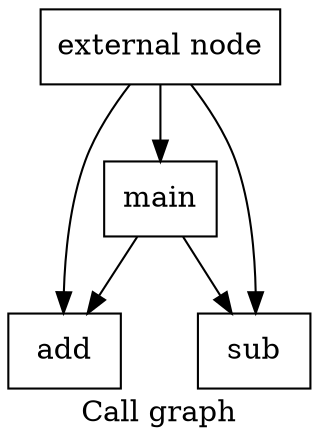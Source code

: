 digraph "Call graph" {
	label="Call graph";

	Node0x564cb12d7350 [shape=record,label="{external node}"];
	Node0x564cb12d7350 -> Node0x564cb12d73f0;
	Node0x564cb12d7350 -> Node0x564cb12d7490;
	Node0x564cb12d7350 -> Node0x564cb12d7420;
	Node0x564cb12d73f0 [shape=record,label="{add}"];
	Node0x564cb12d7490 [shape=record,label="{sub}"];
	Node0x564cb12d7420 [shape=record,label="{main}"];
	Node0x564cb12d7420 -> Node0x564cb12d73f0;
	Node0x564cb12d7420 -> Node0x564cb12d7490;
}
